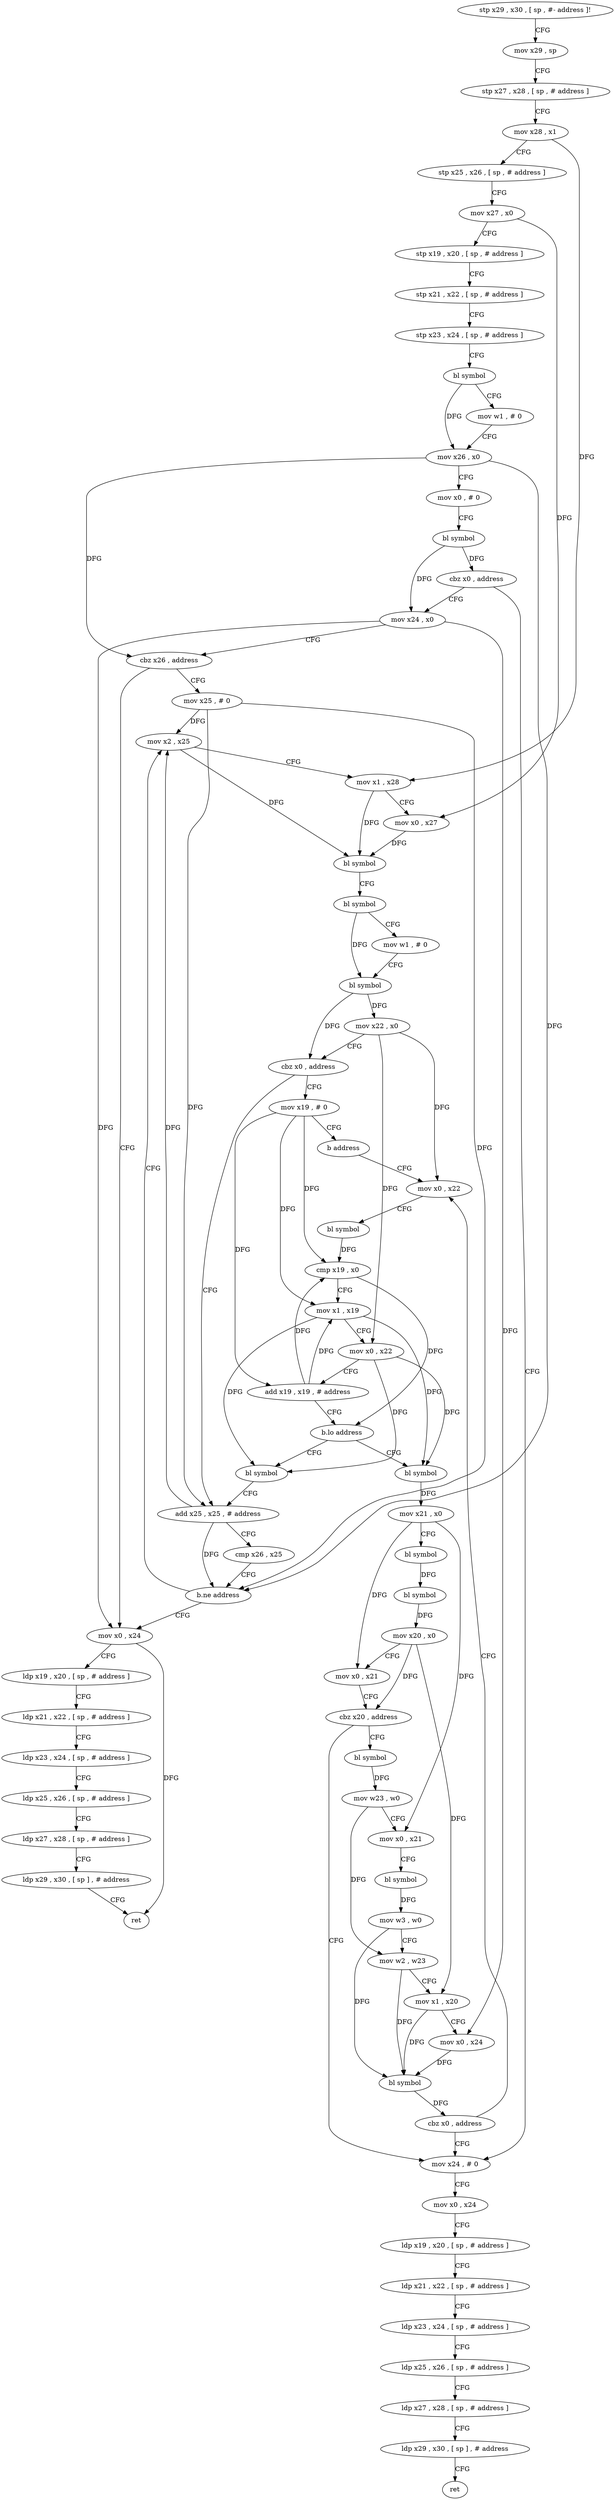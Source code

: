 digraph "func" {
"110976" [label = "stp x29 , x30 , [ sp , #- address ]!" ]
"110980" [label = "mov x29 , sp" ]
"110984" [label = "stp x27 , x28 , [ sp , # address ]" ]
"110988" [label = "mov x28 , x1" ]
"110992" [label = "stp x25 , x26 , [ sp , # address ]" ]
"110996" [label = "mov x27 , x0" ]
"111000" [label = "stp x19 , x20 , [ sp , # address ]" ]
"111004" [label = "stp x21 , x22 , [ sp , # address ]" ]
"111008" [label = "stp x23 , x24 , [ sp , # address ]" ]
"111012" [label = "bl symbol" ]
"111016" [label = "mov w1 , # 0" ]
"111020" [label = "mov x26 , x0" ]
"111024" [label = "mov x0 , # 0" ]
"111028" [label = "bl symbol" ]
"111032" [label = "cbz x0 , address" ]
"111240" [label = "mov x24 , # 0" ]
"111036" [label = "mov x24 , x0" ]
"111244" [label = "mov x0 , x24" ]
"111248" [label = "ldp x19 , x20 , [ sp , # address ]" ]
"111252" [label = "ldp x21 , x22 , [ sp , # address ]" ]
"111256" [label = "ldp x23 , x24 , [ sp , # address ]" ]
"111260" [label = "ldp x25 , x26 , [ sp , # address ]" ]
"111264" [label = "ldp x27 , x28 , [ sp , # address ]" ]
"111268" [label = "ldp x29 , x30 , [ sp ] , # address" ]
"111272" [label = "ret" ]
"111040" [label = "cbz x26 , address" ]
"111208" [label = "mov x0 , x24" ]
"111044" [label = "mov x25 , # 0" ]
"111212" [label = "ldp x19 , x20 , [ sp , # address ]" ]
"111216" [label = "ldp x21 , x22 , [ sp , # address ]" ]
"111220" [label = "ldp x23 , x24 , [ sp , # address ]" ]
"111224" [label = "ldp x25 , x26 , [ sp , # address ]" ]
"111228" [label = "ldp x27 , x28 , [ sp , # address ]" ]
"111232" [label = "ldp x29 , x30 , [ sp ] , # address" ]
"111236" [label = "ret" ]
"111048" [label = "mov x2 , x25" ]
"111196" [label = "add x25 , x25 , # address" ]
"111200" [label = "cmp x26 , x25" ]
"111204" [label = "b.ne address" ]
"111084" [label = "mov x19 , # 0" ]
"111088" [label = "b address" ]
"111164" [label = "mov x0 , x22" ]
"111052" [label = "mov x1 , x28" ]
"111056" [label = "mov x0 , x27" ]
"111060" [label = "bl symbol" ]
"111064" [label = "bl symbol" ]
"111068" [label = "mov w1 , # 0" ]
"111072" [label = "bl symbol" ]
"111076" [label = "mov x22 , x0" ]
"111080" [label = "cbz x0 , address" ]
"111168" [label = "bl symbol" ]
"111172" [label = "cmp x19 , x0" ]
"111176" [label = "mov x1 , x19" ]
"111180" [label = "mov x0 , x22" ]
"111184" [label = "add x19 , x19 , # address" ]
"111188" [label = "b.lo address" ]
"111096" [label = "bl symbol" ]
"111192" [label = "bl symbol" ]
"111100" [label = "mov x21 , x0" ]
"111104" [label = "bl symbol" ]
"111108" [label = "bl symbol" ]
"111112" [label = "mov x20 , x0" ]
"111116" [label = "mov x0 , x21" ]
"111120" [label = "cbz x20 , address" ]
"111124" [label = "bl symbol" ]
"111128" [label = "mov w23 , w0" ]
"111132" [label = "mov x0 , x21" ]
"111136" [label = "bl symbol" ]
"111140" [label = "mov w3 , w0" ]
"111144" [label = "mov w2 , w23" ]
"111148" [label = "mov x1 , x20" ]
"111152" [label = "mov x0 , x24" ]
"111156" [label = "bl symbol" ]
"111160" [label = "cbz x0 , address" ]
"110976" -> "110980" [ label = "CFG" ]
"110980" -> "110984" [ label = "CFG" ]
"110984" -> "110988" [ label = "CFG" ]
"110988" -> "110992" [ label = "CFG" ]
"110988" -> "111052" [ label = "DFG" ]
"110992" -> "110996" [ label = "CFG" ]
"110996" -> "111000" [ label = "CFG" ]
"110996" -> "111056" [ label = "DFG" ]
"111000" -> "111004" [ label = "CFG" ]
"111004" -> "111008" [ label = "CFG" ]
"111008" -> "111012" [ label = "CFG" ]
"111012" -> "111016" [ label = "CFG" ]
"111012" -> "111020" [ label = "DFG" ]
"111016" -> "111020" [ label = "CFG" ]
"111020" -> "111024" [ label = "CFG" ]
"111020" -> "111040" [ label = "DFG" ]
"111020" -> "111204" [ label = "DFG" ]
"111024" -> "111028" [ label = "CFG" ]
"111028" -> "111032" [ label = "DFG" ]
"111028" -> "111036" [ label = "DFG" ]
"111032" -> "111240" [ label = "CFG" ]
"111032" -> "111036" [ label = "CFG" ]
"111240" -> "111244" [ label = "CFG" ]
"111036" -> "111040" [ label = "CFG" ]
"111036" -> "111208" [ label = "DFG" ]
"111036" -> "111152" [ label = "DFG" ]
"111244" -> "111248" [ label = "CFG" ]
"111248" -> "111252" [ label = "CFG" ]
"111252" -> "111256" [ label = "CFG" ]
"111256" -> "111260" [ label = "CFG" ]
"111260" -> "111264" [ label = "CFG" ]
"111264" -> "111268" [ label = "CFG" ]
"111268" -> "111272" [ label = "CFG" ]
"111040" -> "111208" [ label = "CFG" ]
"111040" -> "111044" [ label = "CFG" ]
"111208" -> "111212" [ label = "CFG" ]
"111208" -> "111236" [ label = "DFG" ]
"111044" -> "111048" [ label = "DFG" ]
"111044" -> "111196" [ label = "DFG" ]
"111044" -> "111204" [ label = "DFG" ]
"111212" -> "111216" [ label = "CFG" ]
"111216" -> "111220" [ label = "CFG" ]
"111220" -> "111224" [ label = "CFG" ]
"111224" -> "111228" [ label = "CFG" ]
"111228" -> "111232" [ label = "CFG" ]
"111232" -> "111236" [ label = "CFG" ]
"111048" -> "111052" [ label = "CFG" ]
"111048" -> "111060" [ label = "DFG" ]
"111196" -> "111200" [ label = "CFG" ]
"111196" -> "111048" [ label = "DFG" ]
"111196" -> "111204" [ label = "DFG" ]
"111200" -> "111204" [ label = "CFG" ]
"111204" -> "111048" [ label = "CFG" ]
"111204" -> "111208" [ label = "CFG" ]
"111084" -> "111088" [ label = "CFG" ]
"111084" -> "111172" [ label = "DFG" ]
"111084" -> "111176" [ label = "DFG" ]
"111084" -> "111184" [ label = "DFG" ]
"111088" -> "111164" [ label = "CFG" ]
"111164" -> "111168" [ label = "CFG" ]
"111052" -> "111056" [ label = "CFG" ]
"111052" -> "111060" [ label = "DFG" ]
"111056" -> "111060" [ label = "DFG" ]
"111060" -> "111064" [ label = "CFG" ]
"111064" -> "111068" [ label = "CFG" ]
"111064" -> "111072" [ label = "DFG" ]
"111068" -> "111072" [ label = "CFG" ]
"111072" -> "111076" [ label = "DFG" ]
"111072" -> "111080" [ label = "DFG" ]
"111076" -> "111080" [ label = "CFG" ]
"111076" -> "111164" [ label = "DFG" ]
"111076" -> "111180" [ label = "DFG" ]
"111080" -> "111196" [ label = "CFG" ]
"111080" -> "111084" [ label = "CFG" ]
"111168" -> "111172" [ label = "DFG" ]
"111172" -> "111176" [ label = "CFG" ]
"111172" -> "111188" [ label = "DFG" ]
"111176" -> "111180" [ label = "CFG" ]
"111176" -> "111096" [ label = "DFG" ]
"111176" -> "111192" [ label = "DFG" ]
"111180" -> "111184" [ label = "CFG" ]
"111180" -> "111096" [ label = "DFG" ]
"111180" -> "111192" [ label = "DFG" ]
"111184" -> "111188" [ label = "CFG" ]
"111184" -> "111176" [ label = "DFG" ]
"111184" -> "111172" [ label = "DFG" ]
"111188" -> "111096" [ label = "CFG" ]
"111188" -> "111192" [ label = "CFG" ]
"111096" -> "111100" [ label = "DFG" ]
"111192" -> "111196" [ label = "CFG" ]
"111100" -> "111104" [ label = "CFG" ]
"111100" -> "111116" [ label = "DFG" ]
"111100" -> "111132" [ label = "DFG" ]
"111104" -> "111108" [ label = "DFG" ]
"111108" -> "111112" [ label = "DFG" ]
"111112" -> "111116" [ label = "CFG" ]
"111112" -> "111120" [ label = "DFG" ]
"111112" -> "111148" [ label = "DFG" ]
"111116" -> "111120" [ label = "CFG" ]
"111120" -> "111240" [ label = "CFG" ]
"111120" -> "111124" [ label = "CFG" ]
"111124" -> "111128" [ label = "DFG" ]
"111128" -> "111132" [ label = "CFG" ]
"111128" -> "111144" [ label = "DFG" ]
"111132" -> "111136" [ label = "CFG" ]
"111136" -> "111140" [ label = "DFG" ]
"111140" -> "111144" [ label = "CFG" ]
"111140" -> "111156" [ label = "DFG" ]
"111144" -> "111148" [ label = "CFG" ]
"111144" -> "111156" [ label = "DFG" ]
"111148" -> "111152" [ label = "CFG" ]
"111148" -> "111156" [ label = "DFG" ]
"111152" -> "111156" [ label = "DFG" ]
"111156" -> "111160" [ label = "DFG" ]
"111160" -> "111240" [ label = "CFG" ]
"111160" -> "111164" [ label = "CFG" ]
}
